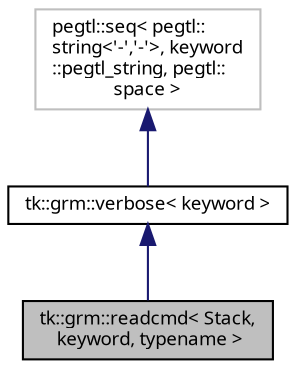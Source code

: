 digraph "tk::grm::readcmd&lt; Stack, keyword, typename &gt;"
{
 // INTERACTIVE_SVG=YES
  bgcolor="transparent";
  edge [fontname="sans-serif",fontsize="9",labelfontname="sans-serif",labelfontsize="9"];
  node [fontname="sans-serif",fontsize="9",shape=record];
  Node1 [label="tk::grm::readcmd\< Stack,\l keyword, typename \>",height=0.2,width=0.4,color="black", fillcolor="grey75", style="filled", fontcolor="black"];
  Node2 -> Node1 [dir="back",color="midnightblue",fontsize="9",style="solid",fontname="sans-serif"];
  Node2 [label="tk::grm::verbose\< keyword \>",height=0.2,width=0.4,color="black",URL="$structtk_1_1grm_1_1verbose.html",tooltip="Match verbose cmdline keyword. "];
  Node3 -> Node2 [dir="back",color="midnightblue",fontsize="9",style="solid",fontname="sans-serif"];
  Node3 [label="pegtl::seq\< pegtl::\lstring\<'-','-'\>, keyword\l::pegtl_string, pegtl::\lspace \>",height=0.2,width=0.4,color="grey75"];
}
